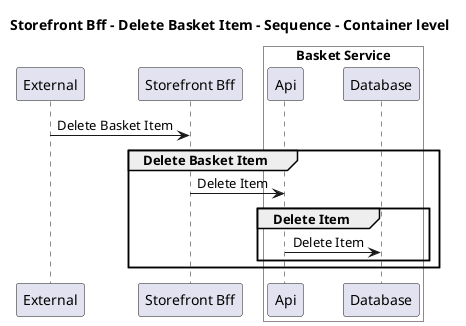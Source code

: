 @startuml

title Storefront Bff - Delete Basket Item - Sequence - Container level

participant "External" as C4InterFlow.SoftwareSystems.ExternalSystem
participant "Storefront Bff" as ECommercePlatform.SoftwareSystems.StorefrontBff

box "Basket Service" #White
    participant "Api" as ECommercePlatform.SoftwareSystems.BasketService.Containers.Api
    participant "Database" as ECommercePlatform.SoftwareSystems.BasketService.Containers.Database
end box


C4InterFlow.SoftwareSystems.ExternalSystem -> ECommercePlatform.SoftwareSystems.StorefrontBff : Delete Basket Item
group Delete Basket Item
ECommercePlatform.SoftwareSystems.StorefrontBff -> ECommercePlatform.SoftwareSystems.BasketService.Containers.Api : Delete Item
group Delete Item
ECommercePlatform.SoftwareSystems.BasketService.Containers.Api -> ECommercePlatform.SoftwareSystems.BasketService.Containers.Database : Delete Item
end
end


@enduml
